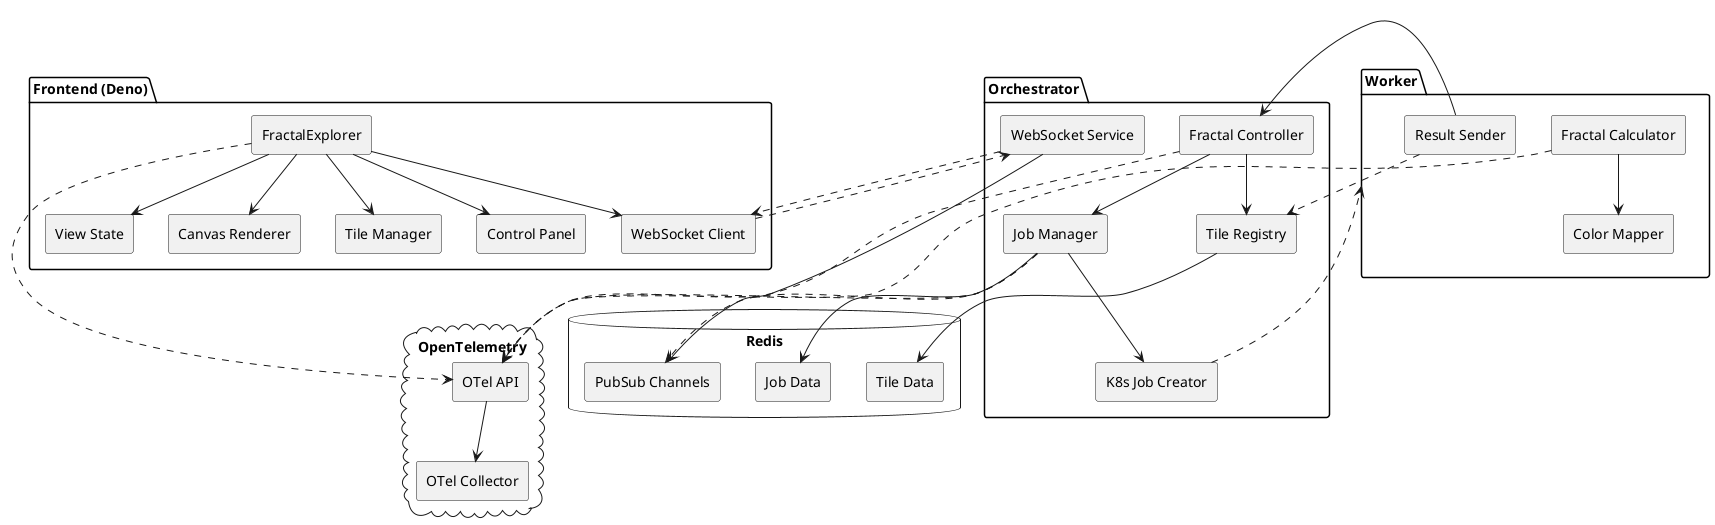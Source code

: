 @startuml "Application Architecture"
' Explicitly set diagram type
skinparam componentStyle rectangle

' Simplified color definitions
!define SPRING_COLOR #6DB33F
!define DENO_COLOR #000000
!define REDIS_COLOR #F8CECC
!define OTEL_COLOR #4287f5

package "Frontend (Deno)" as FE {
  [FractalExplorer] as FEMain
  [Canvas Renderer] as Canvas
  [WebSocket Client] as WSClient
  [Tile Manager] as TileManager
  [Control Panel] as Controls
  [View State] as ViewState
}

package "Orchestrator" as Orch {
  [Fractal Controller] as RestAPI
  [WebSocket Service] as WSService
  [Job Manager] as JobManager
  [Tile Registry] as TileRegistry
  [K8s Job Creator] as K8sClient
}

package "Worker" as Worker {
  [Fractal Calculator] as Calculator
  [Result Sender] as ResultSender
  [Color Mapper] as ColorMapper
}

database "Redis" as Redis {
  [Job Data] as JobData
  [Tile Data] as TileData
  [PubSub Channels] as PubSub
}

cloud "OpenTelemetry" as OTel {
  [OTel API] as OTelAPI
  [OTel Collector] as OTelCollector
}

' Frontend internal relationships
FEMain --> Canvas
FEMain --> WSClient
FEMain --> TileManager
FEMain --> Controls
FEMain --> ViewState

' Backend internal relationships
RestAPI --> JobManager
RestAPI --> TileRegistry
WSService --> PubSub
JobManager --> K8sClient
JobManager --> JobData
TileRegistry --> TileData

' Worker internal relationships
Calculator --> ColorMapper
ResultSender --> RestAPI

' Cross-component relationships
WSClient ..> WSService
ResultSender ..> TileRegistry
K8sClient ..> Worker
JobManager ..> PubSub
WSService ..> WSClient

' Telemetry
FEMain ..> OTelAPI
RestAPI ..> OTelAPI
JobManager ..> OTelAPI
Calculator ..> OTelAPI
OTelAPI --> OTelCollector

@enduml